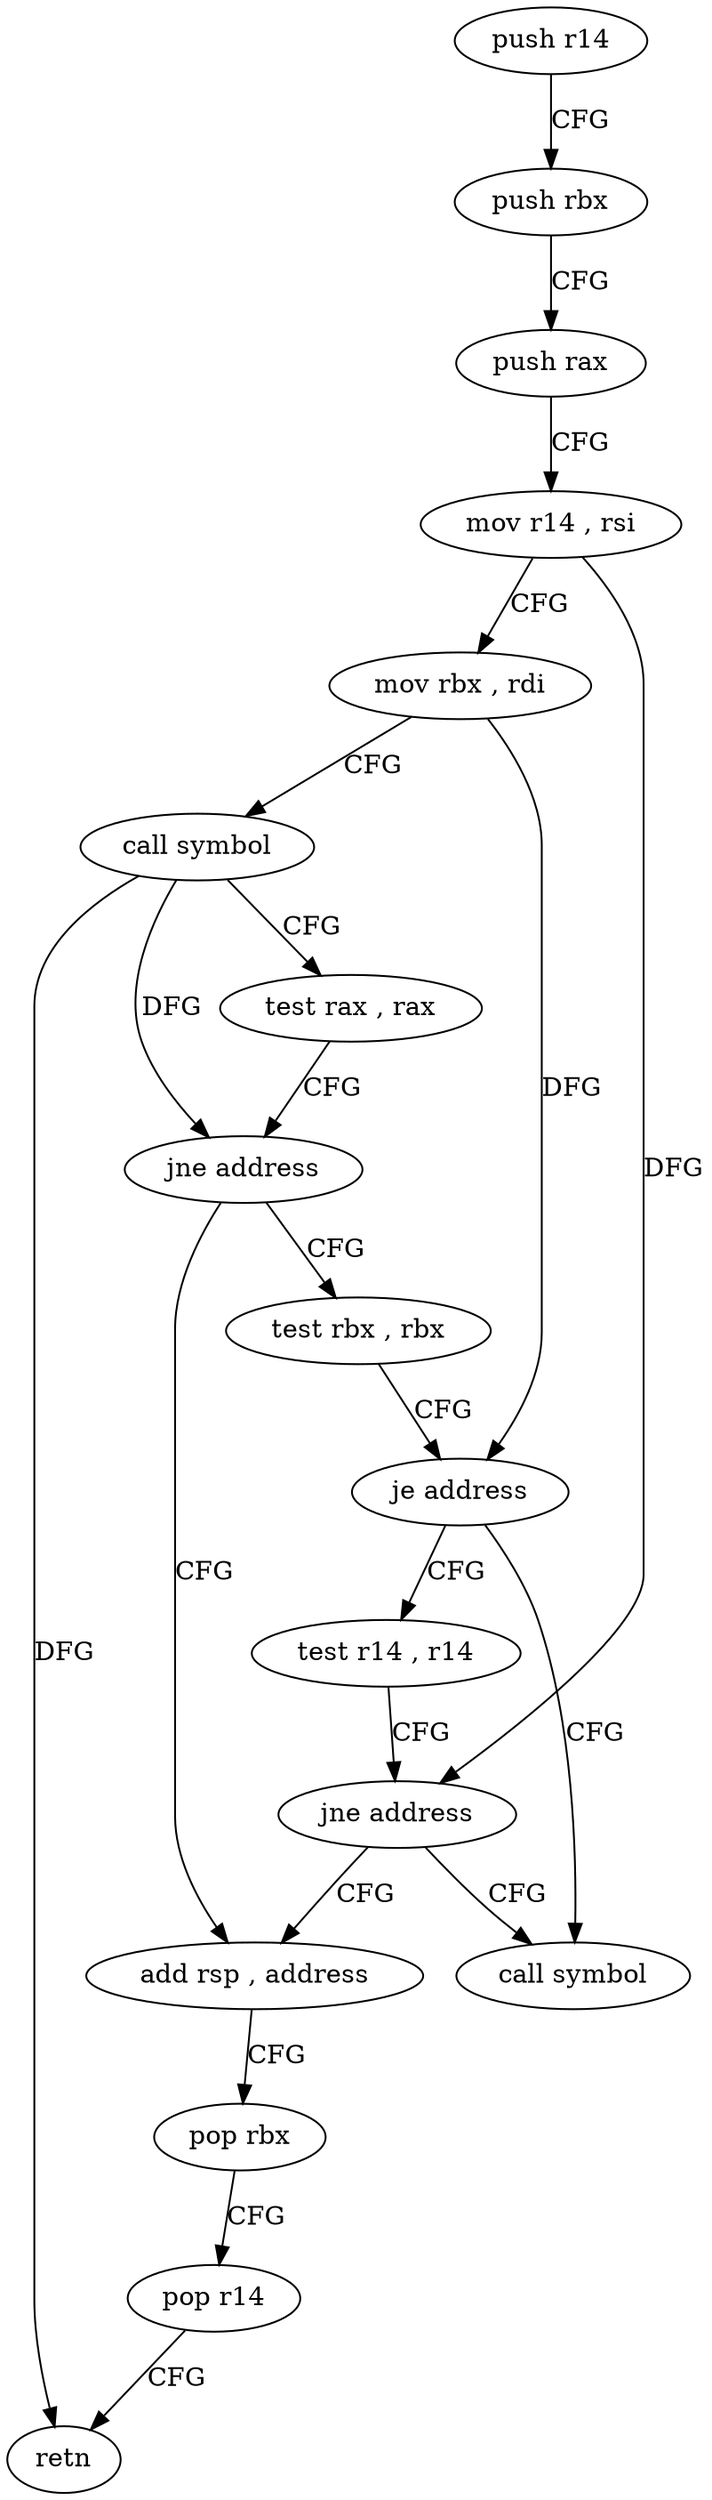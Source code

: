digraph "func" {
"4215232" [label = "push r14" ]
"4215234" [label = "push rbx" ]
"4215235" [label = "push rax" ]
"4215236" [label = "mov r14 , rsi" ]
"4215239" [label = "mov rbx , rdi" ]
"4215242" [label = "call symbol" ]
"4215247" [label = "test rax , rax" ]
"4215250" [label = "jne address" ]
"4215262" [label = "add rsp , address" ]
"4215252" [label = "test rbx , rbx" ]
"4215266" [label = "pop rbx" ]
"4215267" [label = "pop r14" ]
"4215269" [label = "retn" ]
"4215255" [label = "je address" ]
"4215270" [label = "call symbol" ]
"4215257" [label = "test r14 , r14" ]
"4215260" [label = "jne address" ]
"4215232" -> "4215234" [ label = "CFG" ]
"4215234" -> "4215235" [ label = "CFG" ]
"4215235" -> "4215236" [ label = "CFG" ]
"4215236" -> "4215239" [ label = "CFG" ]
"4215236" -> "4215260" [ label = "DFG" ]
"4215239" -> "4215242" [ label = "CFG" ]
"4215239" -> "4215255" [ label = "DFG" ]
"4215242" -> "4215247" [ label = "CFG" ]
"4215242" -> "4215250" [ label = "DFG" ]
"4215242" -> "4215269" [ label = "DFG" ]
"4215247" -> "4215250" [ label = "CFG" ]
"4215250" -> "4215262" [ label = "CFG" ]
"4215250" -> "4215252" [ label = "CFG" ]
"4215262" -> "4215266" [ label = "CFG" ]
"4215252" -> "4215255" [ label = "CFG" ]
"4215266" -> "4215267" [ label = "CFG" ]
"4215267" -> "4215269" [ label = "CFG" ]
"4215255" -> "4215270" [ label = "CFG" ]
"4215255" -> "4215257" [ label = "CFG" ]
"4215257" -> "4215260" [ label = "CFG" ]
"4215260" -> "4215270" [ label = "CFG" ]
"4215260" -> "4215262" [ label = "CFG" ]
}
